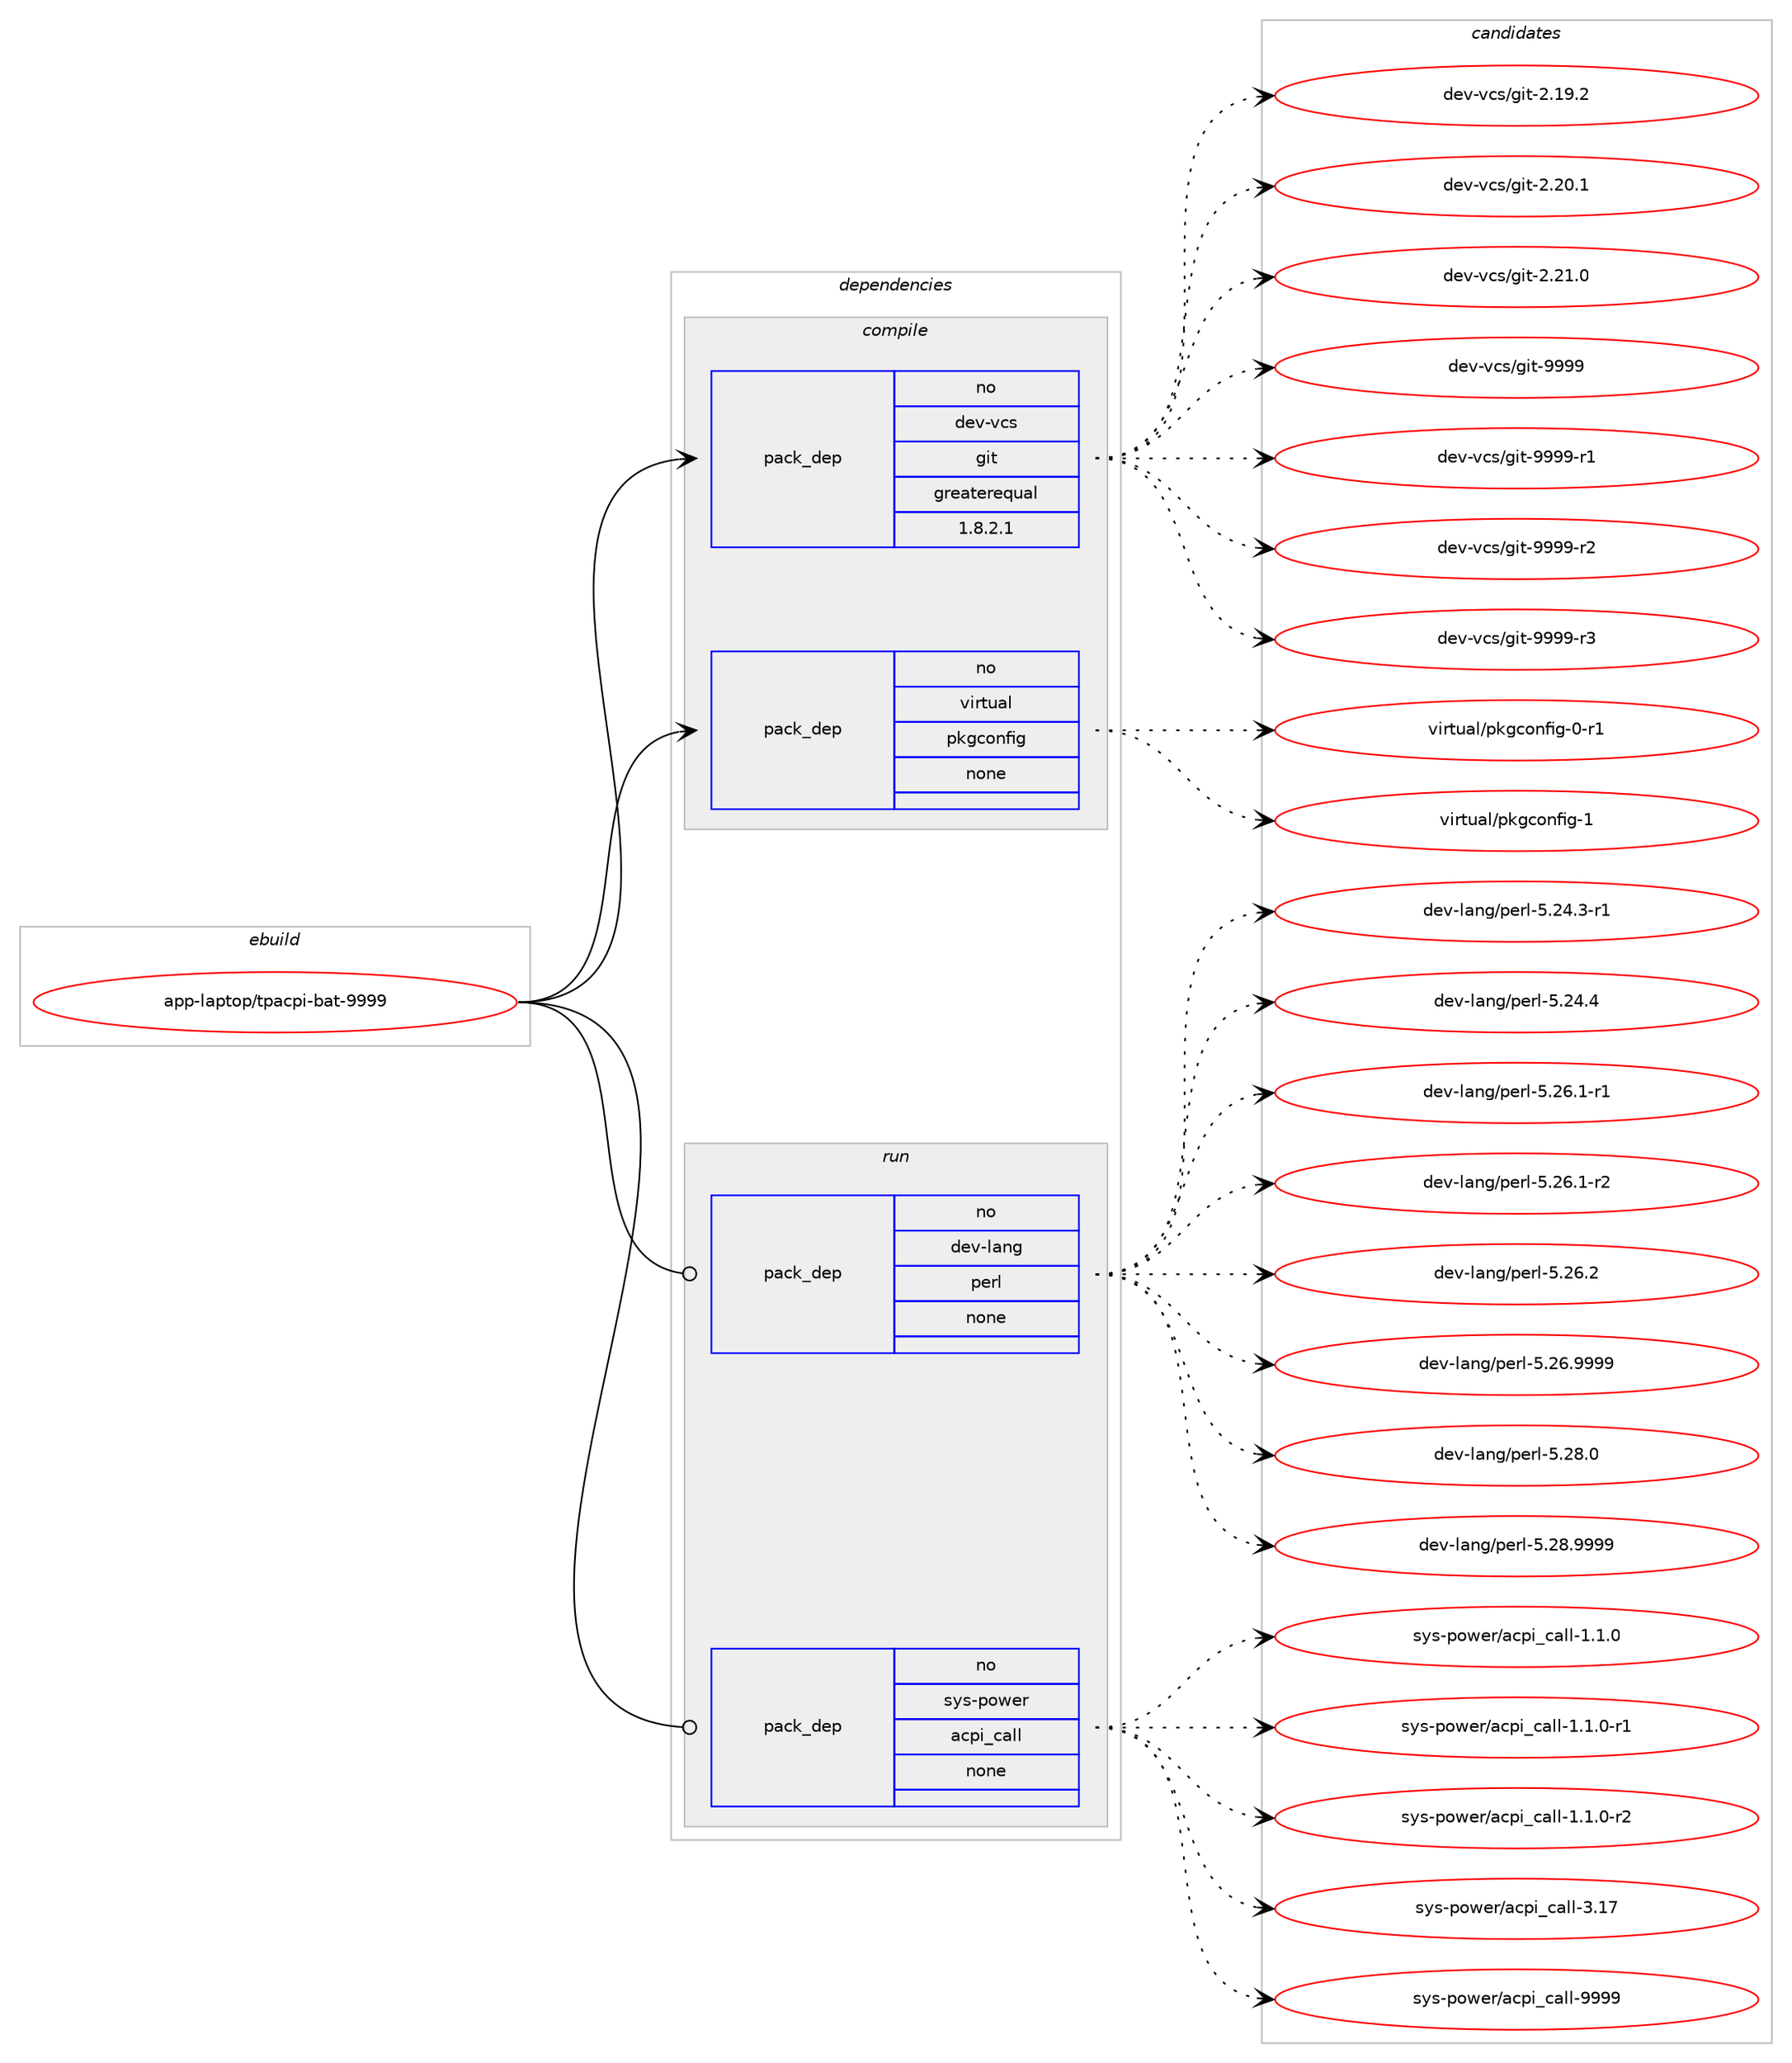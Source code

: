 digraph prolog {

# *************
# Graph options
# *************

newrank=true;
concentrate=true;
compound=true;
graph [rankdir=LR,fontname=Helvetica,fontsize=10,ranksep=1.5];#, ranksep=2.5, nodesep=0.2];
edge  [arrowhead=vee];
node  [fontname=Helvetica,fontsize=10];

# **********
# The ebuild
# **********

subgraph cluster_leftcol {
color=gray;
rank=same;
label=<<i>ebuild</i>>;
id [label="app-laptop/tpacpi-bat-9999", color=red, width=4, href="../app-laptop/tpacpi-bat-9999.svg"];
}

# ****************
# The dependencies
# ****************

subgraph cluster_midcol {
color=gray;
label=<<i>dependencies</i>>;
subgraph cluster_compile {
fillcolor="#eeeeee";
style=filled;
label=<<i>compile</i>>;
subgraph pack923627 {
dependency1296700 [label=<<TABLE BORDER="0" CELLBORDER="1" CELLSPACING="0" CELLPADDING="4" WIDTH="220"><TR><TD ROWSPAN="6" CELLPADDING="30">pack_dep</TD></TR><TR><TD WIDTH="110">no</TD></TR><TR><TD>dev-vcs</TD></TR><TR><TD>git</TD></TR><TR><TD>greaterequal</TD></TR><TR><TD>1.8.2.1</TD></TR></TABLE>>, shape=none, color=blue];
}
id:e -> dependency1296700:w [weight=20,style="solid",arrowhead="vee"];
subgraph pack923628 {
dependency1296701 [label=<<TABLE BORDER="0" CELLBORDER="1" CELLSPACING="0" CELLPADDING="4" WIDTH="220"><TR><TD ROWSPAN="6" CELLPADDING="30">pack_dep</TD></TR><TR><TD WIDTH="110">no</TD></TR><TR><TD>virtual</TD></TR><TR><TD>pkgconfig</TD></TR><TR><TD>none</TD></TR><TR><TD></TD></TR></TABLE>>, shape=none, color=blue];
}
id:e -> dependency1296701:w [weight=20,style="solid",arrowhead="vee"];
}
subgraph cluster_compileandrun {
fillcolor="#eeeeee";
style=filled;
label=<<i>compile and run</i>>;
}
subgraph cluster_run {
fillcolor="#eeeeee";
style=filled;
label=<<i>run</i>>;
subgraph pack923629 {
dependency1296702 [label=<<TABLE BORDER="0" CELLBORDER="1" CELLSPACING="0" CELLPADDING="4" WIDTH="220"><TR><TD ROWSPAN="6" CELLPADDING="30">pack_dep</TD></TR><TR><TD WIDTH="110">no</TD></TR><TR><TD>dev-lang</TD></TR><TR><TD>perl</TD></TR><TR><TD>none</TD></TR><TR><TD></TD></TR></TABLE>>, shape=none, color=blue];
}
id:e -> dependency1296702:w [weight=20,style="solid",arrowhead="odot"];
subgraph pack923630 {
dependency1296703 [label=<<TABLE BORDER="0" CELLBORDER="1" CELLSPACING="0" CELLPADDING="4" WIDTH="220"><TR><TD ROWSPAN="6" CELLPADDING="30">pack_dep</TD></TR><TR><TD WIDTH="110">no</TD></TR><TR><TD>sys-power</TD></TR><TR><TD>acpi_call</TD></TR><TR><TD>none</TD></TR><TR><TD></TD></TR></TABLE>>, shape=none, color=blue];
}
id:e -> dependency1296703:w [weight=20,style="solid",arrowhead="odot"];
}
}

# **************
# The candidates
# **************

subgraph cluster_choices {
rank=same;
color=gray;
label=<<i>candidates</i>>;

subgraph choice923627 {
color=black;
nodesep=1;
choice10010111845118991154710310511645504649574650 [label="dev-vcs/git-2.19.2", color=red, width=4,href="../dev-vcs/git-2.19.2.svg"];
choice10010111845118991154710310511645504650484649 [label="dev-vcs/git-2.20.1", color=red, width=4,href="../dev-vcs/git-2.20.1.svg"];
choice10010111845118991154710310511645504650494648 [label="dev-vcs/git-2.21.0", color=red, width=4,href="../dev-vcs/git-2.21.0.svg"];
choice1001011184511899115471031051164557575757 [label="dev-vcs/git-9999", color=red, width=4,href="../dev-vcs/git-9999.svg"];
choice10010111845118991154710310511645575757574511449 [label="dev-vcs/git-9999-r1", color=red, width=4,href="../dev-vcs/git-9999-r1.svg"];
choice10010111845118991154710310511645575757574511450 [label="dev-vcs/git-9999-r2", color=red, width=4,href="../dev-vcs/git-9999-r2.svg"];
choice10010111845118991154710310511645575757574511451 [label="dev-vcs/git-9999-r3", color=red, width=4,href="../dev-vcs/git-9999-r3.svg"];
dependency1296700:e -> choice10010111845118991154710310511645504649574650:w [style=dotted,weight="100"];
dependency1296700:e -> choice10010111845118991154710310511645504650484649:w [style=dotted,weight="100"];
dependency1296700:e -> choice10010111845118991154710310511645504650494648:w [style=dotted,weight="100"];
dependency1296700:e -> choice1001011184511899115471031051164557575757:w [style=dotted,weight="100"];
dependency1296700:e -> choice10010111845118991154710310511645575757574511449:w [style=dotted,weight="100"];
dependency1296700:e -> choice10010111845118991154710310511645575757574511450:w [style=dotted,weight="100"];
dependency1296700:e -> choice10010111845118991154710310511645575757574511451:w [style=dotted,weight="100"];
}
subgraph choice923628 {
color=black;
nodesep=1;
choice11810511411611797108471121071039911111010210510345484511449 [label="virtual/pkgconfig-0-r1", color=red, width=4,href="../virtual/pkgconfig-0-r1.svg"];
choice1181051141161179710847112107103991111101021051034549 [label="virtual/pkgconfig-1", color=red, width=4,href="../virtual/pkgconfig-1.svg"];
dependency1296701:e -> choice11810511411611797108471121071039911111010210510345484511449:w [style=dotted,weight="100"];
dependency1296701:e -> choice1181051141161179710847112107103991111101021051034549:w [style=dotted,weight="100"];
}
subgraph choice923629 {
color=black;
nodesep=1;
choice100101118451089711010347112101114108455346505246514511449 [label="dev-lang/perl-5.24.3-r1", color=red, width=4,href="../dev-lang/perl-5.24.3-r1.svg"];
choice10010111845108971101034711210111410845534650524652 [label="dev-lang/perl-5.24.4", color=red, width=4,href="../dev-lang/perl-5.24.4.svg"];
choice100101118451089711010347112101114108455346505446494511449 [label="dev-lang/perl-5.26.1-r1", color=red, width=4,href="../dev-lang/perl-5.26.1-r1.svg"];
choice100101118451089711010347112101114108455346505446494511450 [label="dev-lang/perl-5.26.1-r2", color=red, width=4,href="../dev-lang/perl-5.26.1-r2.svg"];
choice10010111845108971101034711210111410845534650544650 [label="dev-lang/perl-5.26.2", color=red, width=4,href="../dev-lang/perl-5.26.2.svg"];
choice10010111845108971101034711210111410845534650544657575757 [label="dev-lang/perl-5.26.9999", color=red, width=4,href="../dev-lang/perl-5.26.9999.svg"];
choice10010111845108971101034711210111410845534650564648 [label="dev-lang/perl-5.28.0", color=red, width=4,href="../dev-lang/perl-5.28.0.svg"];
choice10010111845108971101034711210111410845534650564657575757 [label="dev-lang/perl-5.28.9999", color=red, width=4,href="../dev-lang/perl-5.28.9999.svg"];
dependency1296702:e -> choice100101118451089711010347112101114108455346505246514511449:w [style=dotted,weight="100"];
dependency1296702:e -> choice10010111845108971101034711210111410845534650524652:w [style=dotted,weight="100"];
dependency1296702:e -> choice100101118451089711010347112101114108455346505446494511449:w [style=dotted,weight="100"];
dependency1296702:e -> choice100101118451089711010347112101114108455346505446494511450:w [style=dotted,weight="100"];
dependency1296702:e -> choice10010111845108971101034711210111410845534650544650:w [style=dotted,weight="100"];
dependency1296702:e -> choice10010111845108971101034711210111410845534650544657575757:w [style=dotted,weight="100"];
dependency1296702:e -> choice10010111845108971101034711210111410845534650564648:w [style=dotted,weight="100"];
dependency1296702:e -> choice10010111845108971101034711210111410845534650564657575757:w [style=dotted,weight="100"];
}
subgraph choice923630 {
color=black;
nodesep=1;
choice11512111545112111119101114479799112105959997108108454946494648 [label="sys-power/acpi_call-1.1.0", color=red, width=4,href="../sys-power/acpi_call-1.1.0.svg"];
choice115121115451121111191011144797991121059599971081084549464946484511449 [label="sys-power/acpi_call-1.1.0-r1", color=red, width=4,href="../sys-power/acpi_call-1.1.0-r1.svg"];
choice115121115451121111191011144797991121059599971081084549464946484511450 [label="sys-power/acpi_call-1.1.0-r2", color=red, width=4,href="../sys-power/acpi_call-1.1.0-r2.svg"];
choice115121115451121111191011144797991121059599971081084551464955 [label="sys-power/acpi_call-3.17", color=red, width=4,href="../sys-power/acpi_call-3.17.svg"];
choice115121115451121111191011144797991121059599971081084557575757 [label="sys-power/acpi_call-9999", color=red, width=4,href="../sys-power/acpi_call-9999.svg"];
dependency1296703:e -> choice11512111545112111119101114479799112105959997108108454946494648:w [style=dotted,weight="100"];
dependency1296703:e -> choice115121115451121111191011144797991121059599971081084549464946484511449:w [style=dotted,weight="100"];
dependency1296703:e -> choice115121115451121111191011144797991121059599971081084549464946484511450:w [style=dotted,weight="100"];
dependency1296703:e -> choice115121115451121111191011144797991121059599971081084551464955:w [style=dotted,weight="100"];
dependency1296703:e -> choice115121115451121111191011144797991121059599971081084557575757:w [style=dotted,weight="100"];
}
}

}
